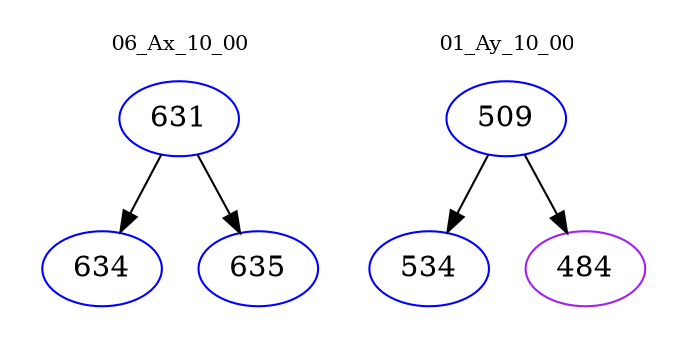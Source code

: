 digraph{
subgraph cluster_0 {
color = white
label = "06_Ax_10_00";
fontsize=10;
T0_631 [label="631", color="blue"]
T0_631 -> T0_634 [color="black"]
T0_634 [label="634", color="blue"]
T0_631 -> T0_635 [color="black"]
T0_635 [label="635", color="blue"]
}
subgraph cluster_1 {
color = white
label = "01_Ay_10_00";
fontsize=10;
T1_509 [label="509", color="blue"]
T1_509 -> T1_534 [color="black"]
T1_534 [label="534", color="blue"]
T1_509 -> T1_484 [color="black"]
T1_484 [label="484", color="purple"]
}
}
